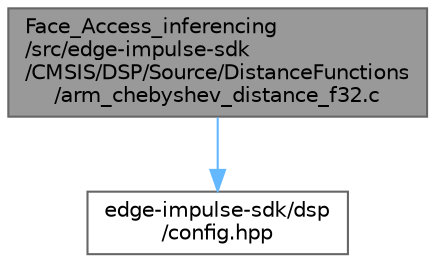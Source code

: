 digraph "Face_Access_inferencing/src/edge-impulse-sdk/CMSIS/DSP/Source/DistanceFunctions/arm_chebyshev_distance_f32.c"
{
 // LATEX_PDF_SIZE
  bgcolor="transparent";
  edge [fontname=Helvetica,fontsize=10,labelfontname=Helvetica,labelfontsize=10];
  node [fontname=Helvetica,fontsize=10,shape=box,height=0.2,width=0.4];
  Node1 [id="Node000001",label="Face_Access_inferencing\l/src/edge-impulse-sdk\l/CMSIS/DSP/Source/DistanceFunctions\l/arm_chebyshev_distance_f32.c",height=0.2,width=0.4,color="gray40", fillcolor="grey60", style="filled", fontcolor="black",tooltip=" "];
  Node1 -> Node2 [id="edge2_Node000001_Node000002",color="steelblue1",style="solid",tooltip=" "];
  Node2 [id="Node000002",label="edge-impulse-sdk/dsp\l/config.hpp",height=0.2,width=0.4,color="grey40", fillcolor="white", style="filled",URL="$config_8hpp.html",tooltip=" "];
}
